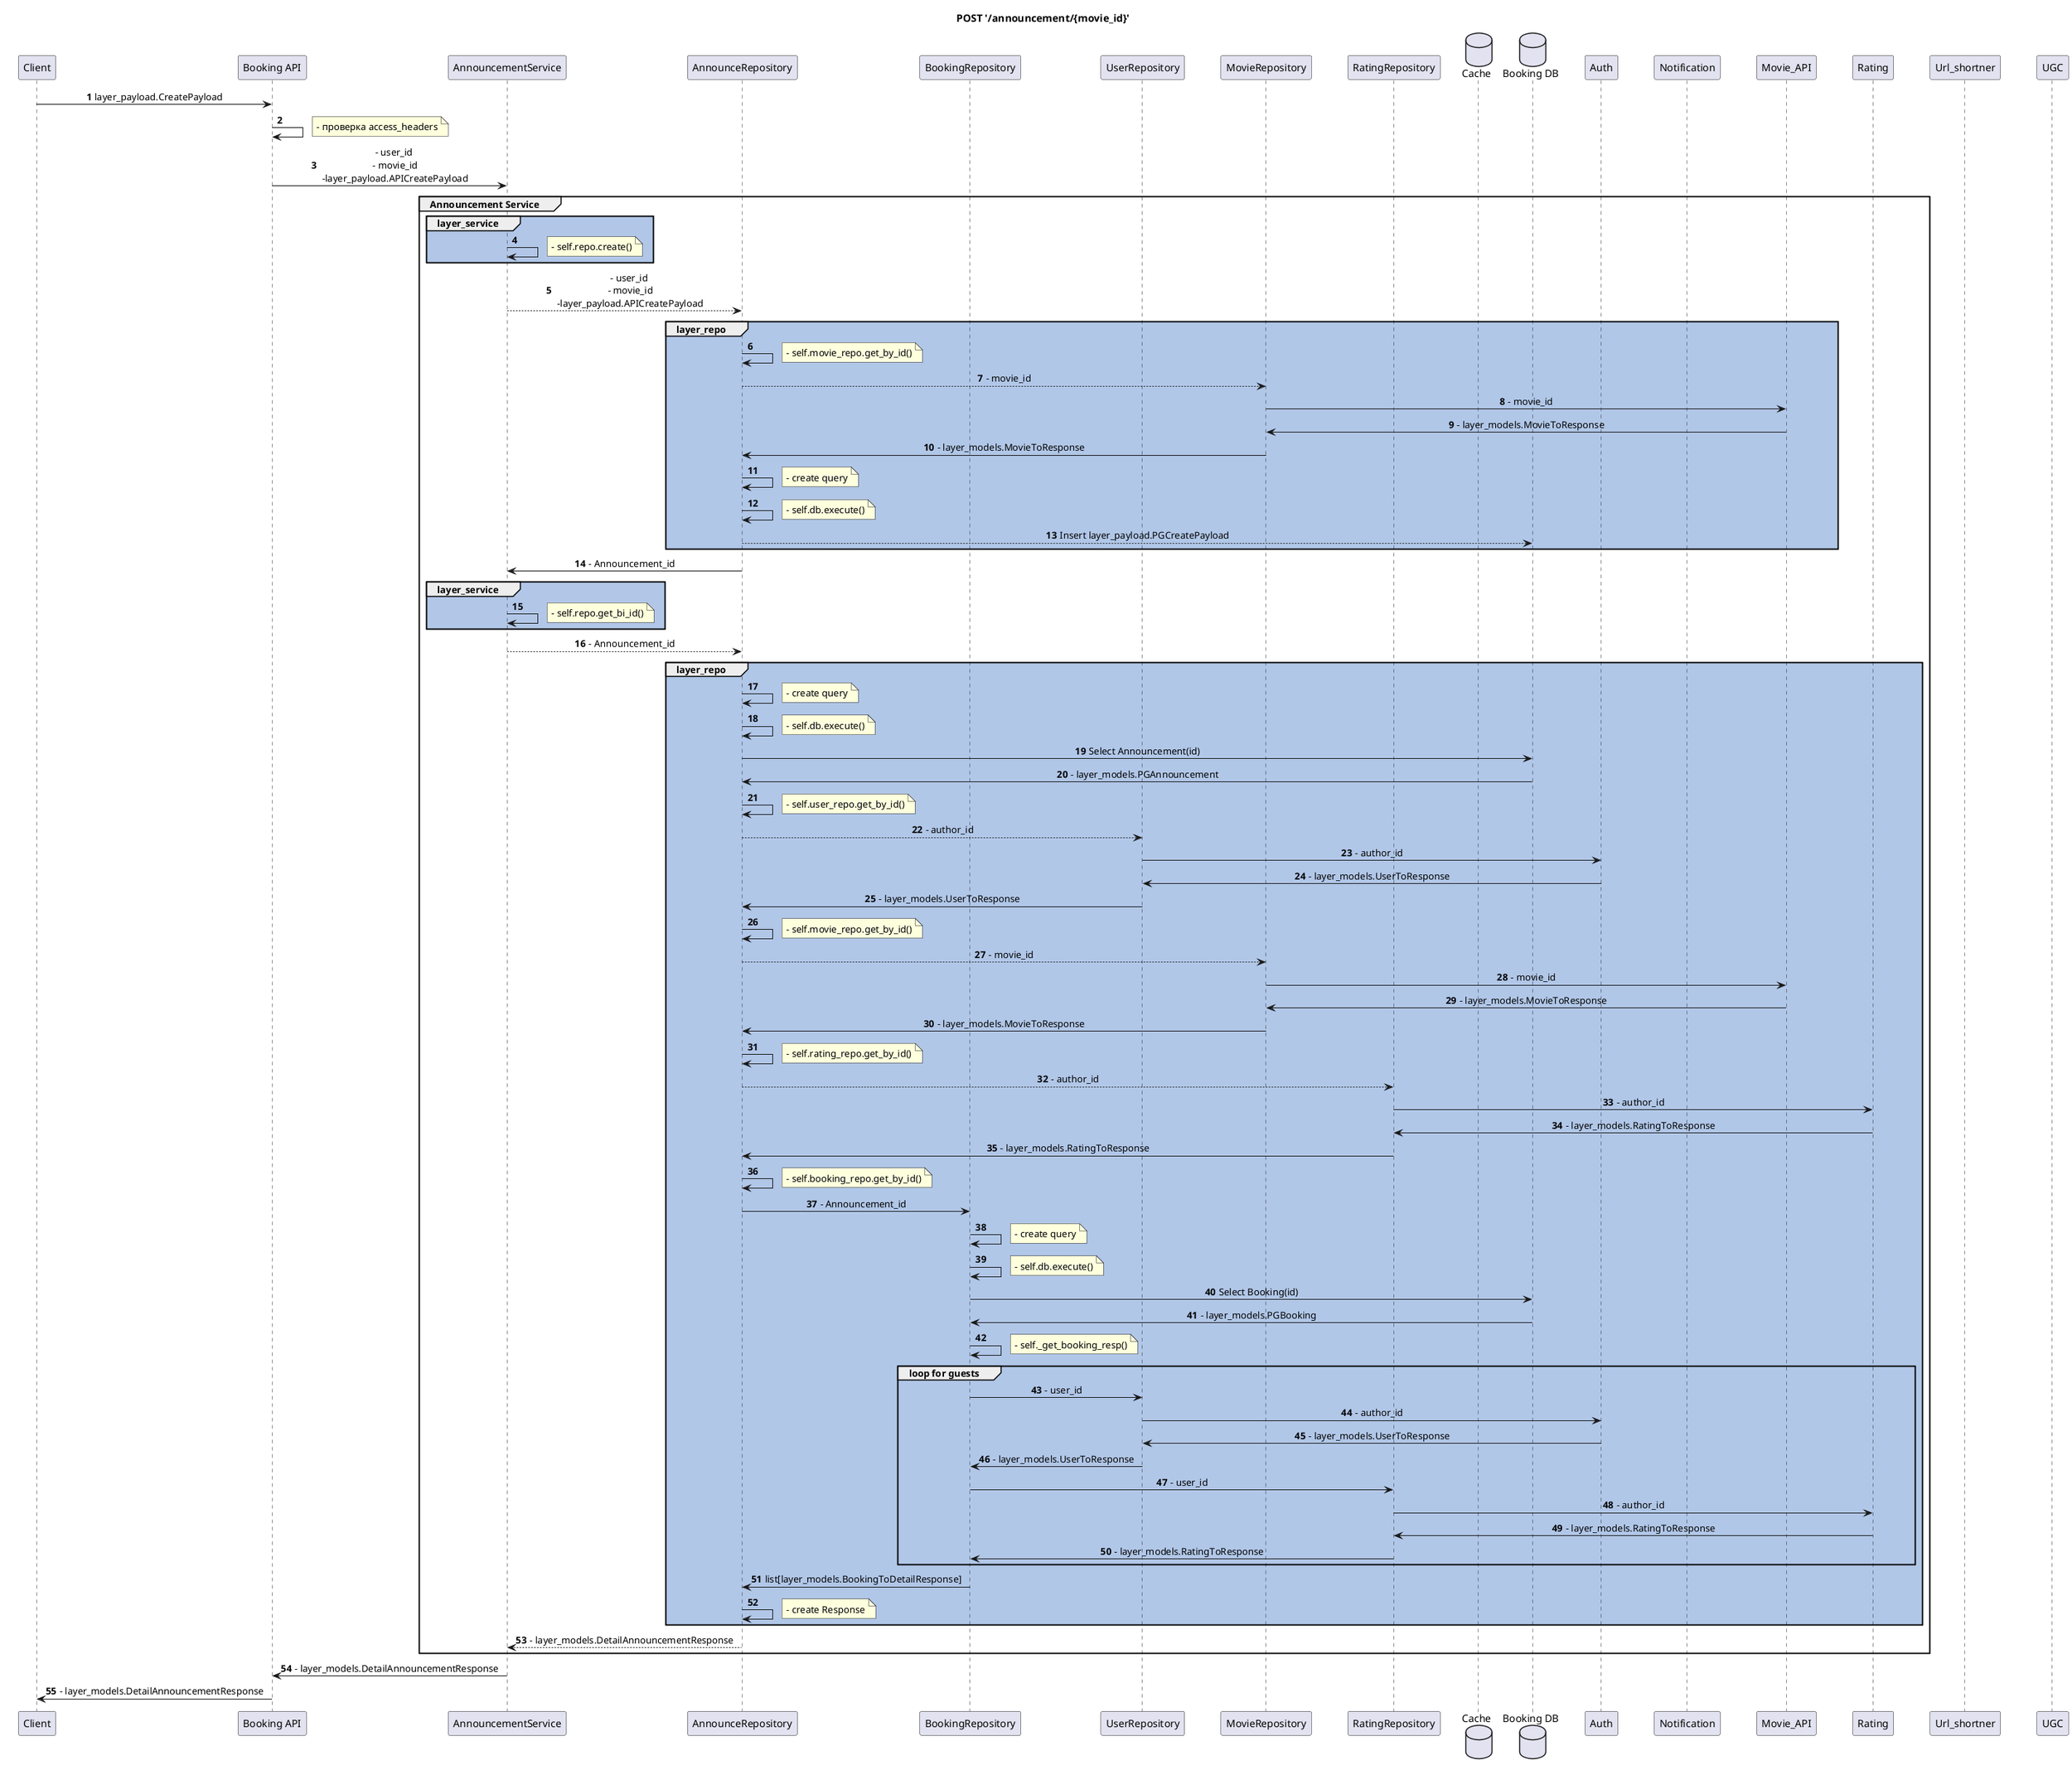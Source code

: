 @startuml layers
' !theme materia
autonumber
skinparam sequence {
    ParticipantPadding 20
    MessageAlign center
}

title POST '/announcement/{movie_id}'

participant Client as Client
participant "Booking API" as API
participant "AnnouncementService" as Service
participant "AnnounceRepository" as AnnounceRepo
participant "BookingRepository" as BookingRepo
participant "UserRepository" as UserRepo
participant "MovieRepository" as MovieRepo
participant "RatingRepository" as RatingRepo
database "Cache" as Cache_Service
database "Booking DB" as DB_Booking
participant DB_Booking
participant Auth
participant Notification
participant Movie_API
participant Rating
participant Url_shortner
participant UGC

Client -> API: layer_payload.CreatePayload
API -> API:
note right
    - проверка access_headers
end note
API -> Service: - user_id\n - movie_id\n -layer_payload.APICreatePayload

group Announcement Service

    group #B2C7E8 layer_service
        Service -> Service
        note right
            - self.repo.create()
        end note
        end group

        Service --> AnnounceRepo: - user_id\n - movie_id\n -layer_payload.APICreatePayload
        group #B1C7E8 layer_repo

            AnnounceRepo -> AnnounceRepo
            note right
                - self.movie_repo.get_by_id()
            end note

            AnnounceRepo --> MovieRepo: - movie_id

            MovieRepo -> Movie_API: - movie_id
            Movie_API -> MovieRepo: - layer_models.MovieToResponse
            MovieRepo -> AnnounceRepo: - layer_models.MovieToResponse

            AnnounceRepo -> AnnounceRepo
            note right
                - create query
            end note

            AnnounceRepo -> AnnounceRepo
            note right
                - self.db.execute()
            end note

            AnnounceRepo --> DB_Booking: Insert layer_payload.PGCreatePayload
            end group

            AnnounceRepo -> Service: - Announcement_id

            group #B2C7E8 layer_service
                Service -> Service
                note right
                    - self.repo.get_bi_id()
                end note
                end group

                Service --> AnnounceRepo: - Announcement_id

                group #B1C7E8 layer_repo
                    AnnounceRepo -> AnnounceRepo
                    note right
                        - create query
                    end note

                    AnnounceRepo -> AnnounceRepo
                    note right
                        - self.db.execute()
                    end note

                    AnnounceRepo -> DB_Booking: Select Announcement(id)
                    DB_Booking -> AnnounceRepo: - layer_models.PGAnnouncement

                    AnnounceRepo -> AnnounceRepo
                    note right
                        - self.user_repo.get_by_id()
                    end note
                    AnnounceRepo --> UserRepo: - author_id
                    UserRepo -> Auth: - author_id
                    Auth -> UserRepo: - layer_models.UserToResponse
                    UserRepo -> AnnounceRepo: - layer_models.UserToResponse

                    AnnounceRepo -> AnnounceRepo
                    note right
                        - self.movie_repo.get_by_id()
                    end note
                    AnnounceRepo --> MovieRepo: - movie_id
                    MovieRepo -> Movie_API: - movie_id
                    Movie_API -> MovieRepo: - layer_models.MovieToResponse
                    MovieRepo -> AnnounceRepo: - layer_models.MovieToResponse

                    AnnounceRepo -> AnnounceRepo
                    note right
                        - self.rating_repo.get_by_id()
                    end note
                    AnnounceRepo --> RatingRepo: - author_id
                    RatingRepo -> Rating: - author_id
                    Rating -> RatingRepo: - layer_models.RatingToResponse
                    RatingRepo -> AnnounceRepo: - layer_models.RatingToResponse

                    AnnounceRepo -> AnnounceRepo
                    note right
                        - self.booking_repo.get_by_id()
                    end note
                    AnnounceRepo -> BookingRepo: - Announcement_id

                    BookingRepo -> BookingRepo
                    note right
                        - create query
                    end note

                    BookingRepo -> BookingRepo
                    note right
                        - self.db.execute()
                    end note

                    BookingRepo -> DB_Booking: Select Booking(id)
                    DB_Booking -> BookingRepo: - layer_models.PGBooking

                    BookingRepo -> BookingRepo
                    note right
                        - self._get_booking_resp()
                    end note

                    group loop for guests
                        BookingRepo -> UserRepo: - user_id
                        UserRepo -> Auth: - author_id
                        Auth -> UserRepo: - layer_models.UserToResponse
                        UserRepo -> BookingRepo: - layer_models.UserToResponse

                        BookingRepo -> RatingRepo: - user_id
                        RatingRepo -> Rating: - author_id
                        Rating -> RatingRepo: - layer_models.RatingToResponse
                        RatingRepo -> BookingRepo: - layer_models.RatingToResponse
                        end group

                        BookingRepo -> AnnounceRepo: list[layer_models.BookingToDetailResponse]
                        AnnounceRepo -> AnnounceRepo
                        note right
                            - create Response
                        end note

                        end group

                        AnnounceRepo --> Service: - layer_models.DetailAnnouncementResponse
                        end group

                        Service -> API: - layer_models.DetailAnnouncementResponse

                        API -> Client: - layer_models.DetailAnnouncementResponse
                        @enduml